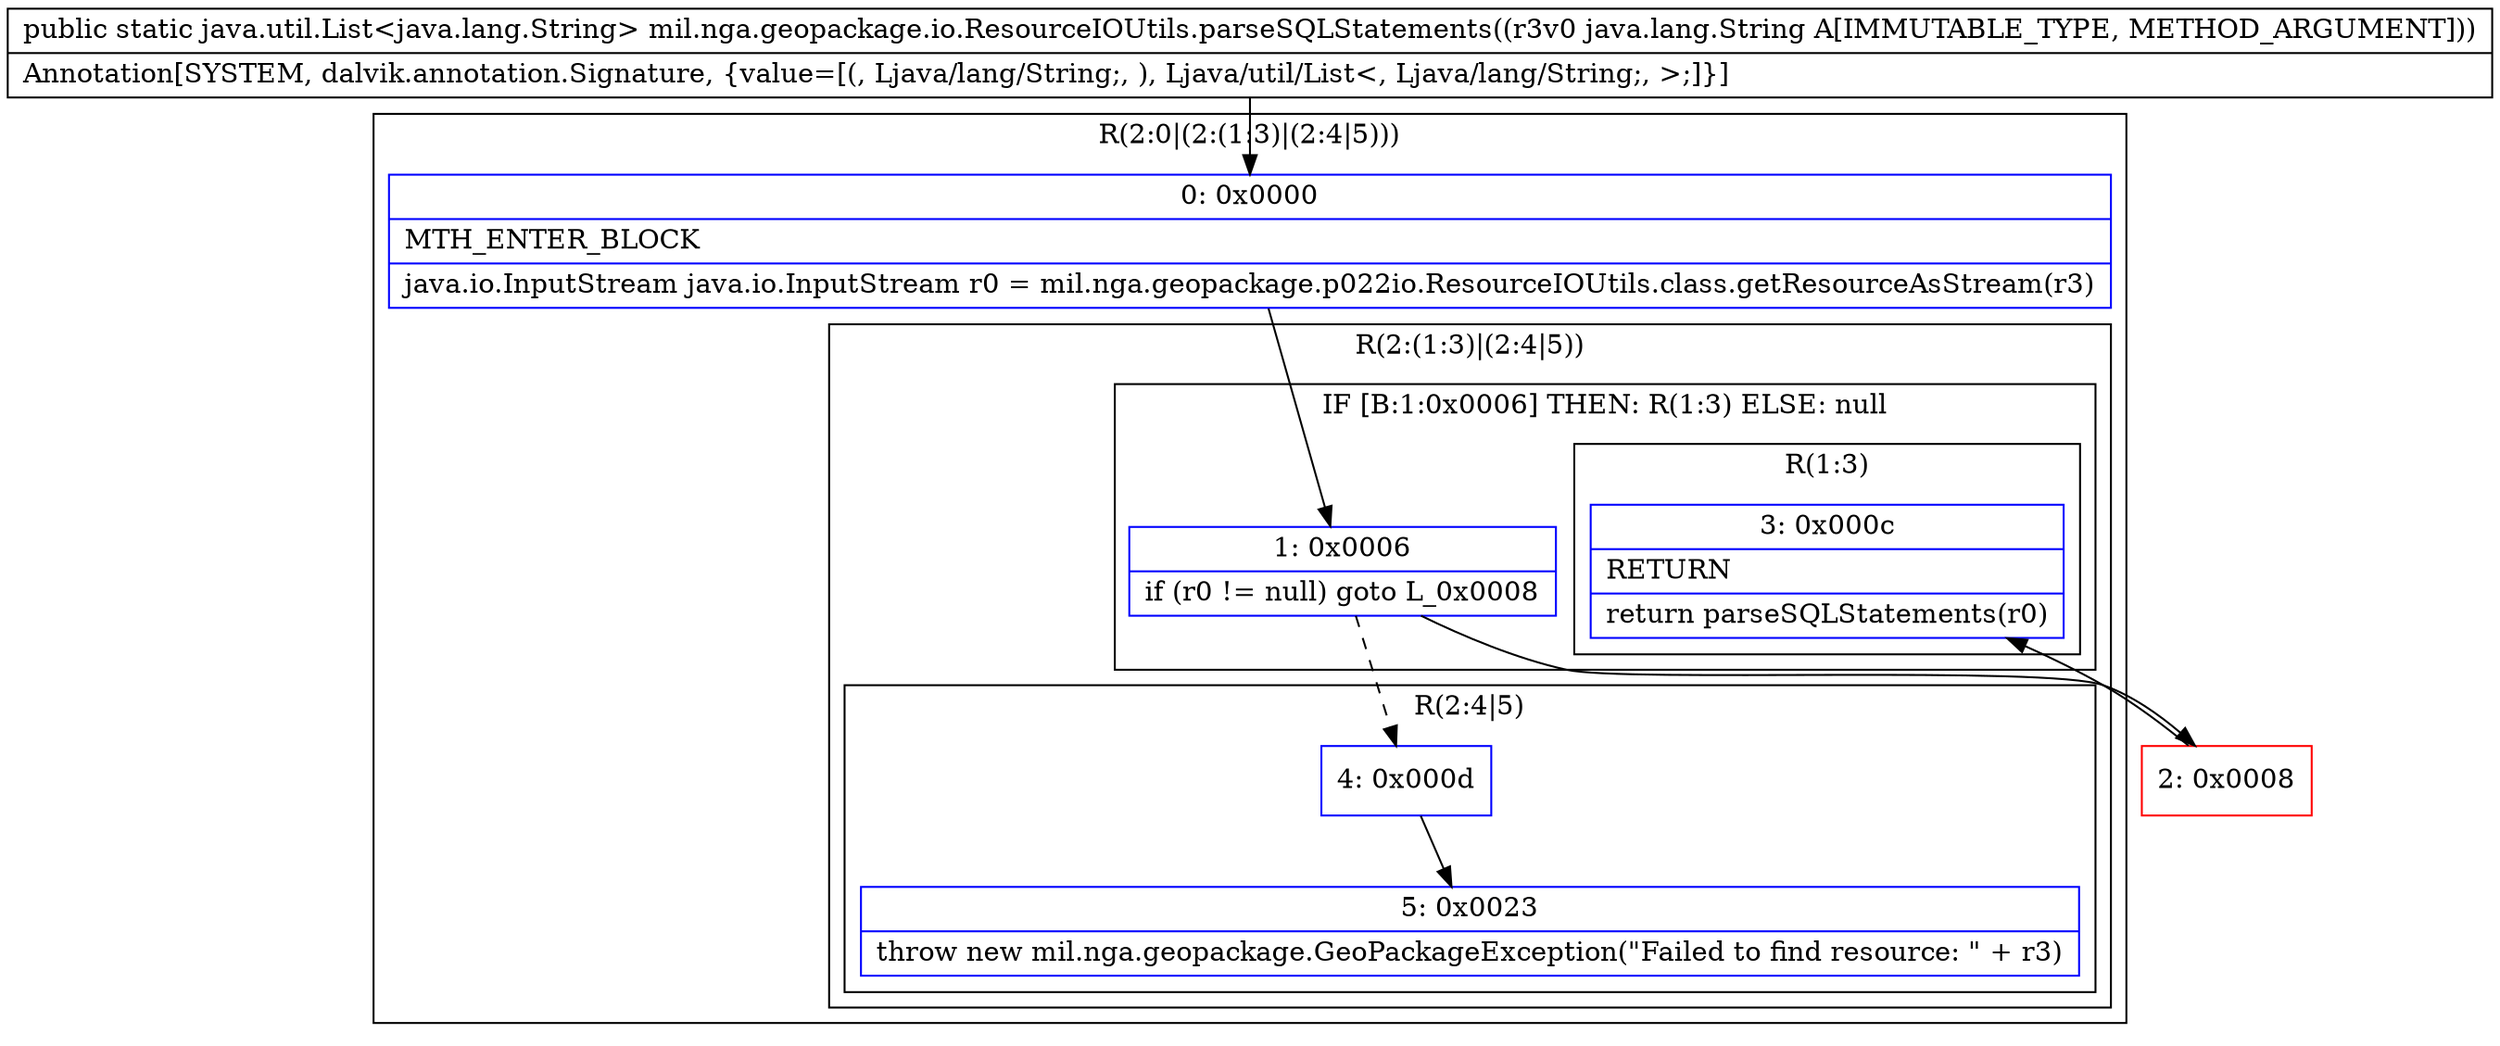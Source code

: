 digraph "CFG formil.nga.geopackage.io.ResourceIOUtils.parseSQLStatements(Ljava\/lang\/String;)Ljava\/util\/List;" {
subgraph cluster_Region_142039554 {
label = "R(2:0|(2:(1:3)|(2:4|5)))";
node [shape=record,color=blue];
Node_0 [shape=record,label="{0\:\ 0x0000|MTH_ENTER_BLOCK\l|java.io.InputStream java.io.InputStream r0 = mil.nga.geopackage.p022io.ResourceIOUtils.class.getResourceAsStream(r3)\l}"];
subgraph cluster_Region_123825800 {
label = "R(2:(1:3)|(2:4|5))";
node [shape=record,color=blue];
subgraph cluster_IfRegion_1301020376 {
label = "IF [B:1:0x0006] THEN: R(1:3) ELSE: null";
node [shape=record,color=blue];
Node_1 [shape=record,label="{1\:\ 0x0006|if (r0 != null) goto L_0x0008\l}"];
subgraph cluster_Region_1397761302 {
label = "R(1:3)";
node [shape=record,color=blue];
Node_3 [shape=record,label="{3\:\ 0x000c|RETURN\l|return parseSQLStatements(r0)\l}"];
}
}
subgraph cluster_Region_158490241 {
label = "R(2:4|5)";
node [shape=record,color=blue];
Node_4 [shape=record,label="{4\:\ 0x000d}"];
Node_5 [shape=record,label="{5\:\ 0x0023|throw new mil.nga.geopackage.GeoPackageException(\"Failed to find resource: \" + r3)\l}"];
}
}
}
Node_2 [shape=record,color=red,label="{2\:\ 0x0008}"];
MethodNode[shape=record,label="{public static java.util.List\<java.lang.String\> mil.nga.geopackage.io.ResourceIOUtils.parseSQLStatements((r3v0 java.lang.String A[IMMUTABLE_TYPE, METHOD_ARGUMENT]))  | Annotation[SYSTEM, dalvik.annotation.Signature, \{value=[(, Ljava\/lang\/String;, ), Ljava\/util\/List\<, Ljava\/lang\/String;, \>;]\}]\l}"];
MethodNode -> Node_0;
Node_0 -> Node_1;
Node_1 -> Node_2;
Node_1 -> Node_4[style=dashed];
Node_4 -> Node_5;
Node_2 -> Node_3;
}

